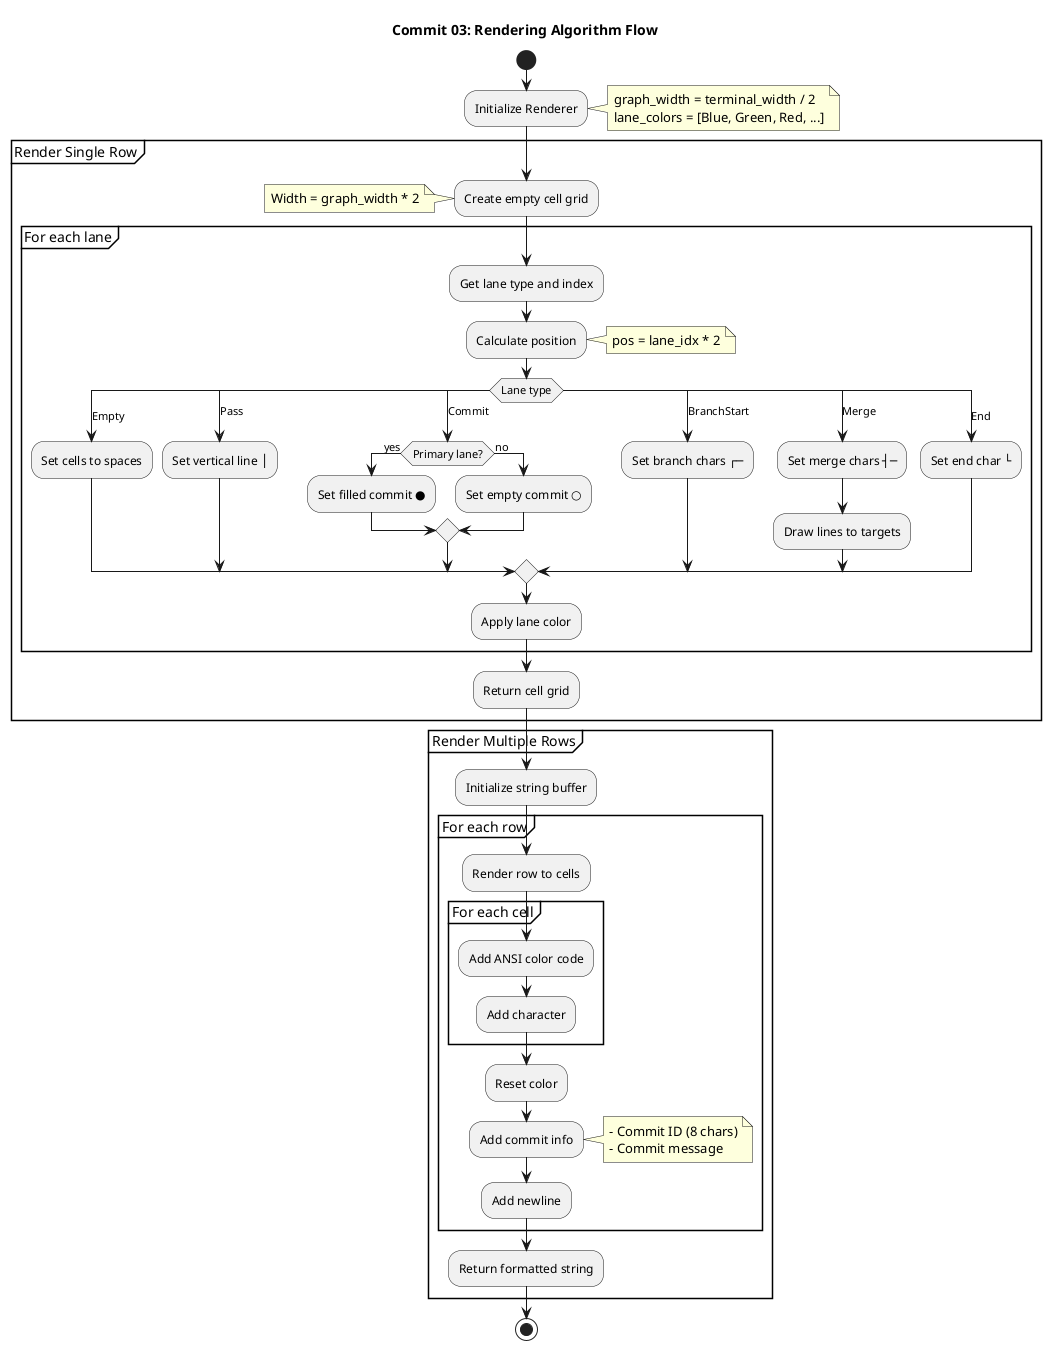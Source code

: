 @startuml algorithm_flow
title Commit 03: Rendering Algorithm Flow

start

:Initialize Renderer;
note right
  graph_width = terminal_width / 2
  lane_colors = [Blue, Green, Red, ...]
end note

partition "Render Single Row" {
  :Create empty cell grid;
  note left: Width = graph_width * 2

  partition "For each lane" {
    :Get lane type and index;
    :Calculate position;
    note right: pos = lane_idx * 2

    switch (Lane type)
    case (Empty)
      :Set cells to spaces;
    case (Pass)
      :Set vertical line │;
    case (Commit)
      if (Primary lane?) then (yes)
        :Set filled commit ●;
      else (no)
        :Set empty commit ○;
      endif
    case (BranchStart)
      :Set branch chars ┌─;
    case (Merge)
      :Set merge chars ┤─;
      :Draw lines to targets;
    case (End)
      :Set end char └;
    endswitch

    :Apply lane color;
  }

  :Return cell grid;
}

partition "Render Multiple Rows" {
  :Initialize string buffer;

  partition "For each row" {
    :Render row to cells;

    partition "For each cell" {
      :Add ANSI color code;
      :Add character;
    }

    :Reset color;
    :Add commit info;
    note right
      - Commit ID (8 chars)
      - Commit message
    end note

    :Add newline;
  }

  :Return formatted string;
}

stop

@enduml